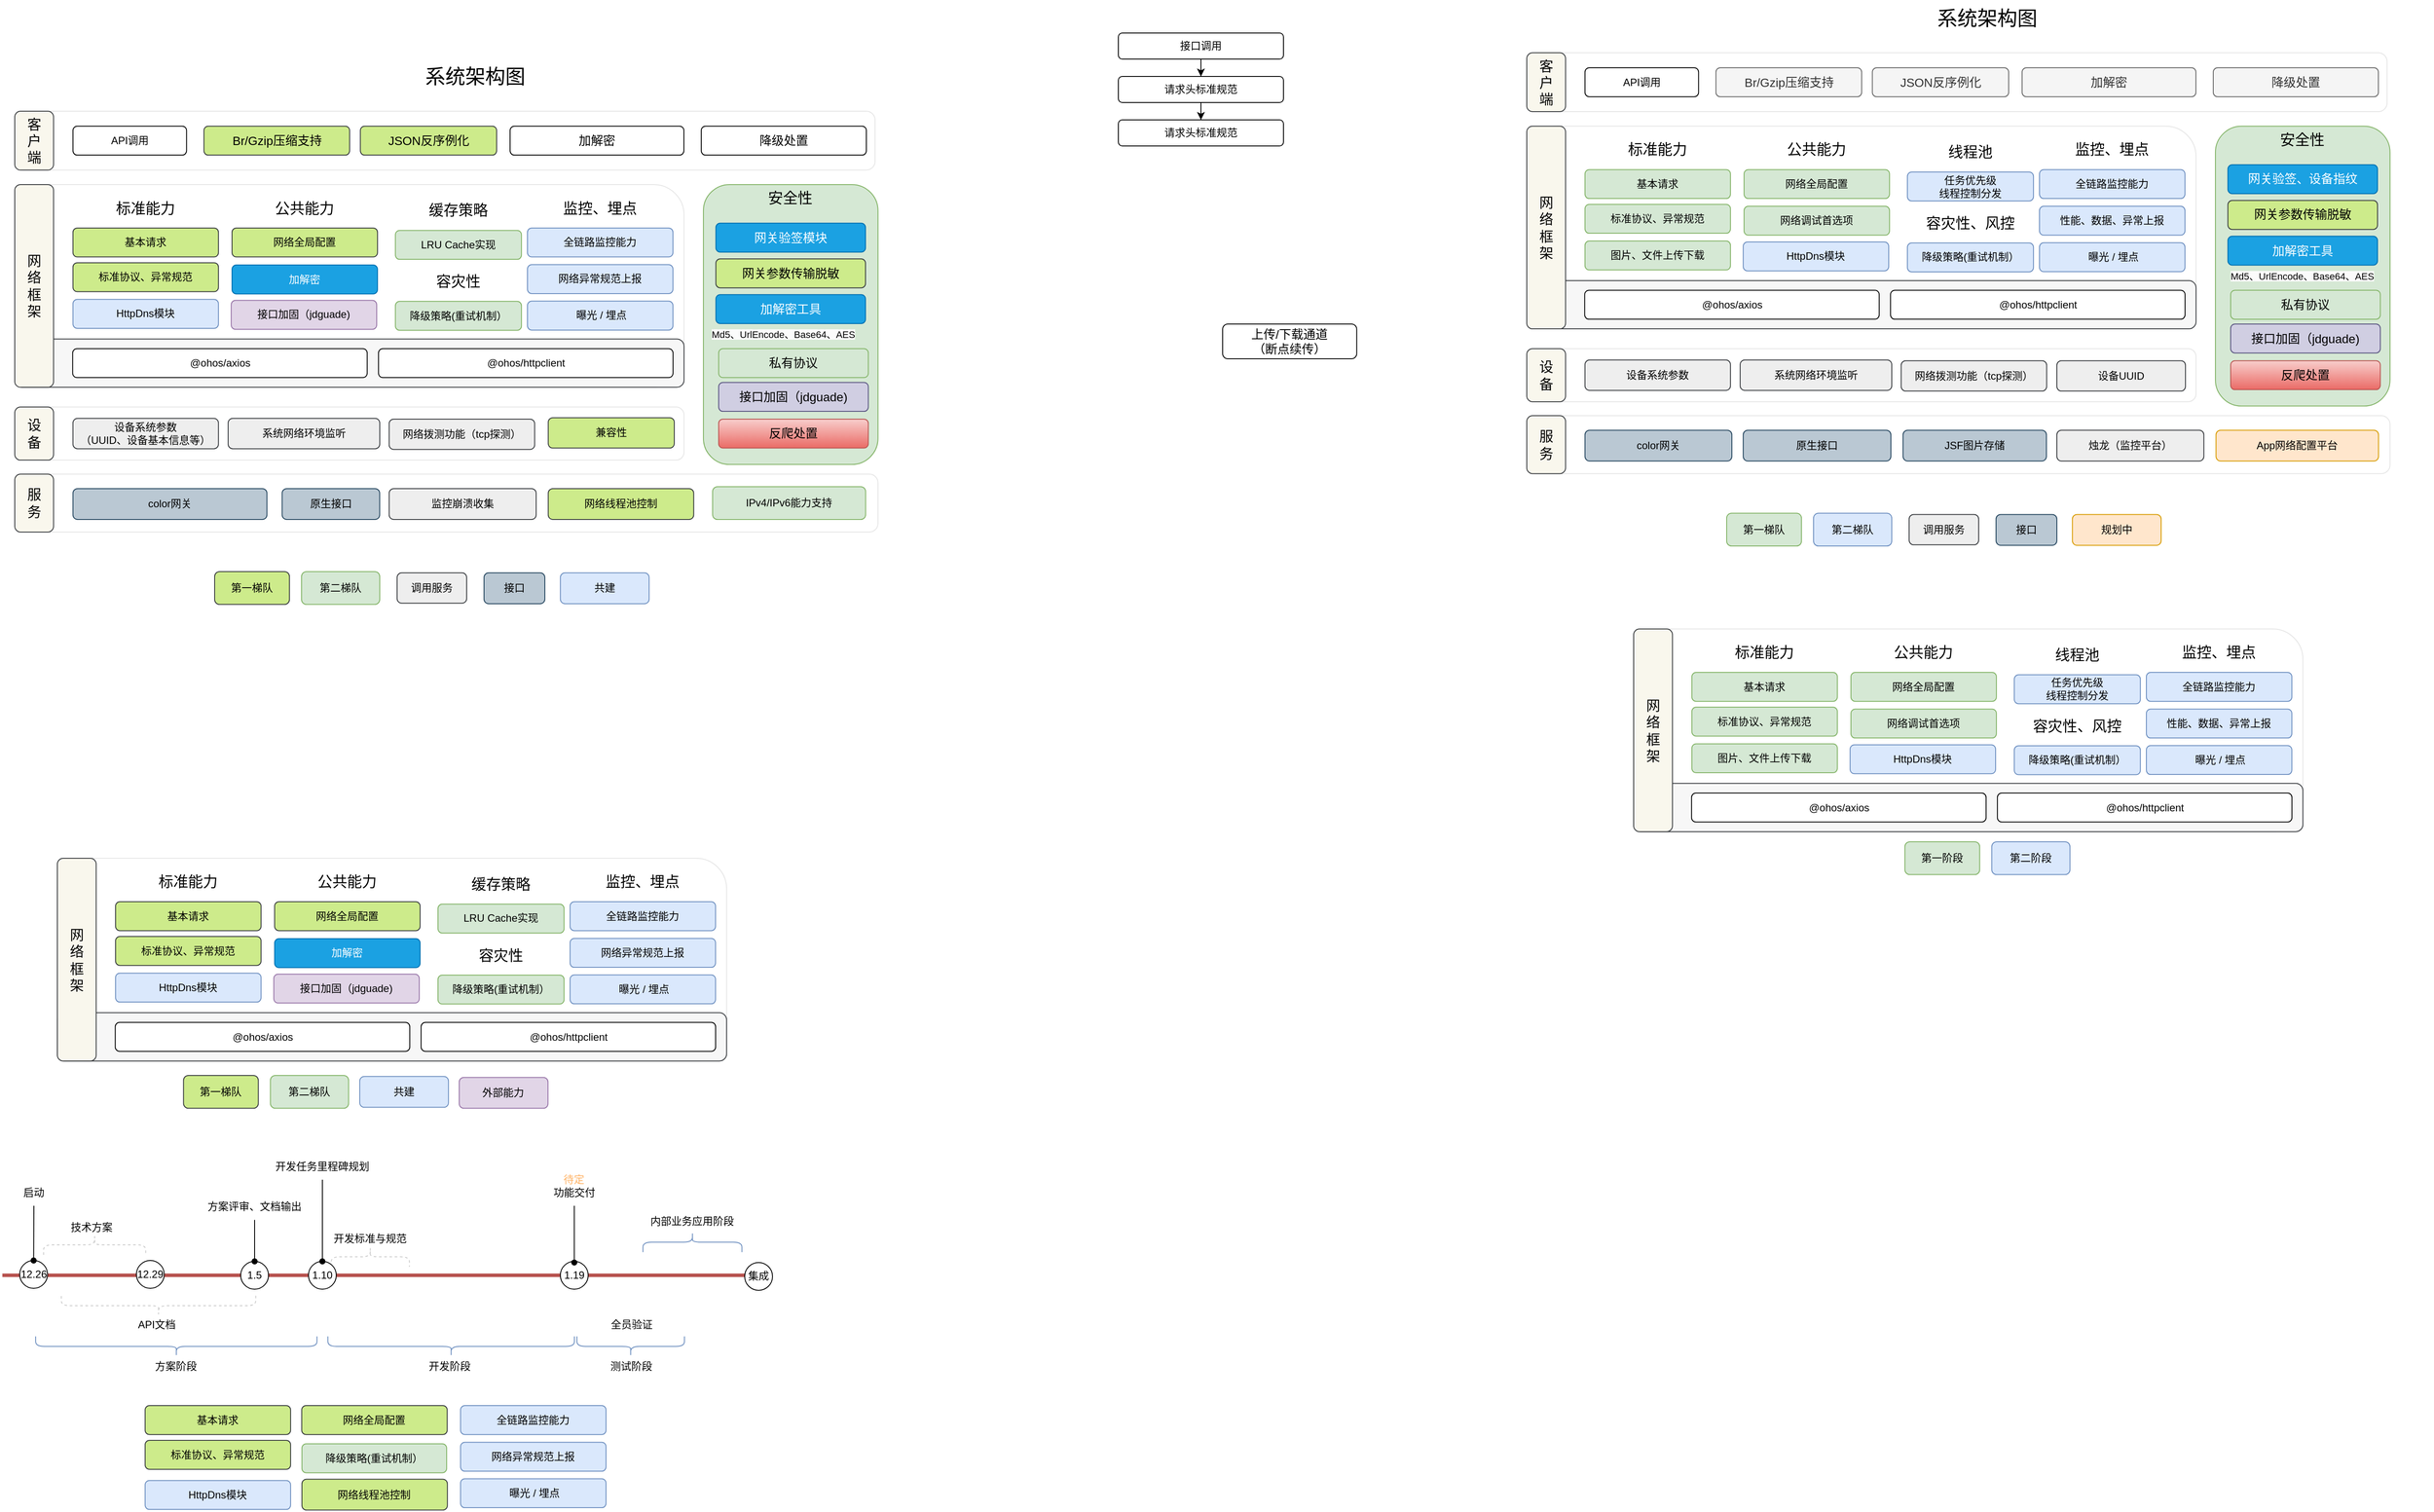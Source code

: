 <mxfile version="22.1.17" type="github">
  <diagram name="第 1 页" id="Gjq8ToB4pKgkKWKwZSHa">
    <mxGraphModel dx="2062" dy="724" grid="0" gridSize="10" guides="1" tooltips="1" connect="1" arrows="1" fold="1" page="1" pageScale="1" pageWidth="827" pageHeight="1169" background="none" math="0" shadow="0">
      <root>
        <mxCell id="0" />
        <mxCell id="1" parent="0" />
        <mxCell id="Xx7bTSWL394uWPmBl_L8-23" value="" style="edgeStyle=orthogonalEdgeStyle;rounded=0;orthogonalLoop=1;jettySize=auto;html=1;" parent="1" source="Xx7bTSWL394uWPmBl_L8-21" target="Xx7bTSWL394uWPmBl_L8-22" edge="1">
          <mxGeometry relative="1" as="geometry" />
        </mxCell>
        <mxCell id="Xx7bTSWL394uWPmBl_L8-21" value="接口调用" style="rounded=1;whiteSpace=wrap;html=1;" parent="1" vertex="1">
          <mxGeometry x="1080" y="160" width="190" height="30" as="geometry" />
        </mxCell>
        <mxCell id="Xx7bTSWL394uWPmBl_L8-25" value="" style="edgeStyle=orthogonalEdgeStyle;rounded=0;orthogonalLoop=1;jettySize=auto;html=1;" parent="1" source="Xx7bTSWL394uWPmBl_L8-22" target="Xx7bTSWL394uWPmBl_L8-24" edge="1">
          <mxGeometry relative="1" as="geometry" />
        </mxCell>
        <mxCell id="Xx7bTSWL394uWPmBl_L8-22" value="请求头标准规范" style="rounded=1;whiteSpace=wrap;html=1;" parent="1" vertex="1">
          <mxGeometry x="1080" y="210" width="190" height="30" as="geometry" />
        </mxCell>
        <mxCell id="Xx7bTSWL394uWPmBl_L8-24" value="请求头标准规范" style="rounded=1;whiteSpace=wrap;html=1;" parent="1" vertex="1">
          <mxGeometry x="1080" y="260" width="190" height="30" as="geometry" />
        </mxCell>
        <mxCell id="Xx7bTSWL394uWPmBl_L8-34" value="上传/下载通道 &lt;br&gt;（断点续传）" style="rounded=1;whiteSpace=wrap;html=1;fontSize=14;" parent="1" vertex="1">
          <mxGeometry x="1199.997" y="495" width="154.286" height="40" as="geometry" />
        </mxCell>
        <mxCell id="Xx7bTSWL394uWPmBl_L8-61" value="" style="rounded=1;whiteSpace=wrap;html=1;strokeColor=#E6E6E6;" parent="1" vertex="1">
          <mxGeometry x="-190" y="250" width="990" height="67.78" as="geometry" />
        </mxCell>
        <mxCell id="Xx7bTSWL394uWPmBl_L8-60" value="" style="rounded=1;whiteSpace=wrap;html=1;strokeColor=#E6E6E6;" parent="1" vertex="1">
          <mxGeometry x="-189.997" y="667.778" width="993.379" height="66.667" as="geometry" />
        </mxCell>
        <mxCell id="B4-yQ_Ca6P6K2vOYtcmQ-2" value="" style="rounded=1;whiteSpace=wrap;html=1;strokeColor=#E6E6E6;" parent="1" vertex="1">
          <mxGeometry x="-189.997" y="334.444" width="770.148" height="233.333" as="geometry" />
        </mxCell>
        <mxCell id="Xx7bTSWL394uWPmBl_L8-44" value="" style="rounded=1;whiteSpace=wrap;html=1;strokeColor=#36393d;fillColor=#F7F7F7;" parent="1" vertex="1">
          <mxGeometry x="-189.997" y="512.222" width="770.148" height="55.556" as="geometry" />
        </mxCell>
        <mxCell id="Xx7bTSWL394uWPmBl_L8-42" value="" style="group;verticalAlign=middle;" parent="1" vertex="1" connectable="0">
          <mxGeometry x="-123.37" y="523.33" width="739.37" height="36.11" as="geometry" />
        </mxCell>
        <mxCell id="B4-yQ_Ca6P6K2vOYtcmQ-10" value="&lt;p&gt;@ohos/axios&lt;/p&gt;&lt;p&gt;&lt;/p&gt;" style="rounded=1;whiteSpace=wrap;html=1;" parent="Xx7bTSWL394uWPmBl_L8-42" vertex="1">
          <mxGeometry width="338.926" height="33.332" as="geometry" />
        </mxCell>
        <mxCell id="B4-yQ_Ca6P6K2vOYtcmQ-9" value="&lt;p&gt;@ohos/httpclient&lt;br&gt;&lt;/p&gt;" style="rounded=1;whiteSpace=wrap;html=1;" parent="Xx7bTSWL394uWPmBl_L8-42" vertex="1">
          <mxGeometry x="351.961" width="338.926" height="33.332" as="geometry" />
        </mxCell>
        <mxCell id="Xx7bTSWL394uWPmBl_L8-49" value="公共能力" style="rounded=1;whiteSpace=wrap;html=1;horizontal=1;verticalAlign=top;fontSize=17;strokeColor=none;" parent="1" vertex="1">
          <mxGeometry x="60.022" y="345.556" width="167.423" height="155.556" as="geometry" />
        </mxCell>
        <mxCell id="Xx7bTSWL394uWPmBl_L8-48" value="标准能力" style="rounded=1;whiteSpace=wrap;html=1;horizontal=1;verticalAlign=top;fontSize=17;strokeColor=none;" parent="1" vertex="1">
          <mxGeometry x="-123.027" y="345.556" width="167.423" height="155.556" as="geometry" />
        </mxCell>
        <mxCell id="B4-yQ_Ca6P6K2vOYtcmQ-5" value="color网关" style="rounded=1;whiteSpace=wrap;html=1;fillColor=#bac8d3;strokeColor=#23445d;" parent="1" vertex="1">
          <mxGeometry x="-123.03" y="684.44" width="223.23" height="35.56" as="geometry" />
        </mxCell>
        <mxCell id="Xx7bTSWL394uWPmBl_L8-12" value="网络框架" style="rounded=1;whiteSpace=wrap;html=1;horizontal=1;verticalAlign=middle;fontSize=16;fillColor=#f9f7ed;strokeColor=#36393d;spacingLeft=6;spacingRight=6;" parent="1" vertex="1">
          <mxGeometry x="-189.997" y="334.444" width="44.646" height="233.333" as="geometry" />
        </mxCell>
        <mxCell id="Xx7bTSWL394uWPmBl_L8-15" value="服务" style="rounded=1;whiteSpace=wrap;html=1;horizontal=1;verticalAlign=middle;fontSize=16;fillColor=#f9f7ed;strokeColor=#36393d;spacingLeft=6;spacingRight=6;" parent="1" vertex="1">
          <mxGeometry x="-189.997" y="667.778" width="44.646" height="66.667" as="geometry" />
        </mxCell>
        <mxCell id="Xx7bTSWL394uWPmBl_L8-17" value="原生接口" style="rounded=1;whiteSpace=wrap;html=1;fillColor=#bac8d3;strokeColor=#23445d;" parent="1" vertex="1">
          <mxGeometry x="117.68" y="684.44" width="112.25" height="35.56" as="geometry" />
        </mxCell>
        <mxCell id="Xx7bTSWL394uWPmBl_L8-18" value="客户端" style="rounded=1;whiteSpace=wrap;html=1;horizontal=1;verticalAlign=middle;fontSize=16;fillColor=#f9f7ed;strokeColor=#36393d;spacingLeft=6;spacingRight=6;" parent="1" vertex="1">
          <mxGeometry x="-190" y="250" width="44.65" height="67.77" as="geometry" />
        </mxCell>
        <mxCell id="Xx7bTSWL394uWPmBl_L8-20" value="API调用" style="rounded=1;whiteSpace=wrap;html=1;" parent="1" vertex="1">
          <mxGeometry x="-123.03" y="267.22" width="130.71" height="33.33" as="geometry" />
        </mxCell>
        <mxCell id="Xx7bTSWL394uWPmBl_L8-31" value="Br/Gzip压缩支持" style="rounded=1;whiteSpace=wrap;html=1;fontSize=14;fillColor=#cdeb8b;strokeColor=#36393d;" parent="1" vertex="1">
          <mxGeometry x="27.68" y="267.22" width="167.66" height="33.33" as="geometry" />
        </mxCell>
        <mxCell id="Xx7bTSWL394uWPmBl_L8-32" value="JSON反序例化" style="rounded=1;whiteSpace=wrap;html=1;fontSize=14;fillColor=#cdeb8b;strokeColor=#36393d;" parent="1" vertex="1">
          <mxGeometry x="207.68" y="267.23" width="156.84" height="33.33" as="geometry" />
        </mxCell>
        <mxCell id="Xx7bTSWL394uWPmBl_L8-28" value="安全性" style="rounded=1;whiteSpace=wrap;html=1;horizontal=1;verticalAlign=top;fontSize=17;spacingLeft=6;spacingRight=6;strokeColor=#82b366;fillColor=#d5e8d4;" parent="1" vertex="1">
          <mxGeometry x="602.474" y="334.444" width="200.908" height="322.222" as="geometry" />
        </mxCell>
        <mxCell id="Xx7bTSWL394uWPmBl_L8-26" value="网关验签模块" style="rounded=1;whiteSpace=wrap;html=1;fontSize=14;fillColor=#1ba1e2;strokeColor=#006EAF;fontColor=#ffffff;" parent="1" vertex="1">
          <mxGeometry x="616.825" y="378.889" width="172.207" height="33.333" as="geometry" />
        </mxCell>
        <mxCell id="Xx7bTSWL394uWPmBl_L8-30" value="网关参数传输脱敏" style="rounded=1;whiteSpace=wrap;html=1;fontSize=14;fillColor=#cdeb8b;strokeColor=#36393d;" parent="1" vertex="1">
          <mxGeometry x="616.825" y="420" width="172.207" height="33.333" as="geometry" />
        </mxCell>
        <mxCell id="Xx7bTSWL394uWPmBl_L8-35" value="加解密工具" style="rounded=1;whiteSpace=wrap;html=1;fontSize=14;fillColor=#1ba1e2;strokeColor=#006EAF;fontColor=#ffffff;" parent="1" vertex="1">
          <mxGeometry x="616.825" y="461.111" width="172.207" height="33.333" as="geometry" />
        </mxCell>
        <mxCell id="Xx7bTSWL394uWPmBl_L8-37" value="&lt;span style=&quot;color: rgb(0, 0, 0); font-family: Helvetica; font-size: 11px; font-style: normal; font-variant-ligatures: normal; font-variant-caps: normal; font-weight: 400; letter-spacing: normal; orphans: 2; text-align: center; text-indent: 0px; text-transform: none; widows: 2; word-spacing: 0px; -webkit-text-stroke-width: 0px; background-color: rgb(251, 251, 251); text-decoration-thickness: initial; text-decoration-style: initial; text-decoration-color: initial; float: none; display: inline !important;&quot;&gt;Md5、UrlEncode、Base64、AES&lt;/span&gt;" style="text;whiteSpace=wrap;html=1;fontSize=11;" parent="1" vertex="1">
          <mxGeometry x="610.287" y="494.444" width="234.393" height="44.444" as="geometry" />
        </mxCell>
        <mxCell id="Xx7bTSWL394uWPmBl_L8-39" value="网络线程池控制" style="rounded=1;whiteSpace=wrap;html=1;fillColor=#cdeb8b;strokeColor=#36393d;" parent="1" vertex="1">
          <mxGeometry x="423.89" y="684.44" width="167.42" height="35.56" as="geometry" />
        </mxCell>
        <mxCell id="Xx7bTSWL394uWPmBl_L8-45" value="私有协议" style="rounded=1;whiteSpace=wrap;html=1;fontSize=14;fillColor=#d5e8d4;strokeColor=#82b366;" parent="1" vertex="1">
          <mxGeometry x="620.02" y="523.333" width="172.212" height="33.333" as="geometry" />
        </mxCell>
        <mxCell id="Xx7bTSWL394uWPmBl_L8-53" value="加解密" style="rounded=1;whiteSpace=wrap;html=1;fontSize=14;" parent="1" vertex="1">
          <mxGeometry x="380" y="267.23" width="200" height="33.33" as="geometry" />
        </mxCell>
        <mxCell id="Xx7bTSWL394uWPmBl_L8-54" value="接口加固（jdguade)" style="rounded=1;whiteSpace=wrap;html=1;fontSize=14;fillColor=#d0cee2;strokeColor=#56517e;" parent="1" vertex="1">
          <mxGeometry x="620.02" y="562.222" width="172.212" height="33.333" as="geometry" />
        </mxCell>
        <mxCell id="Xx7bTSWL394uWPmBl_L8-63" value="容灾性" style="rounded=1;whiteSpace=wrap;html=1;horizontal=1;verticalAlign=top;fontSize=17;strokeColor=none;" parent="1" vertex="1">
          <mxGeometry x="248" y="430" width="145.1" height="80" as="geometry" />
        </mxCell>
        <mxCell id="Xx7bTSWL394uWPmBl_L8-64" value="降级策略(重试机制）" style="rounded=1;whiteSpace=wrap;html=1;fillColor=#d5e8d4;strokeColor=#82b366;" parent="1" vertex="1">
          <mxGeometry x="247.999" y="468.88" width="145.1" height="33.333" as="geometry" />
        </mxCell>
        <mxCell id="Xx7bTSWL394uWPmBl_L8-66" value="反爬处置" style="rounded=1;whiteSpace=wrap;html=1;fontSize=14;fillColor=#f8cecc;strokeColor=#b85450;gradientColor=#ea6b66;" parent="1" vertex="1">
          <mxGeometry x="620.02" y="604.444" width="172.212" height="33.333" as="geometry" />
        </mxCell>
        <mxCell id="Xx7bTSWL394uWPmBl_L8-67" value="" style="group" parent="1" vertex="1" connectable="0">
          <mxGeometry x="60.022" y="387.778" width="167.423" height="107.778" as="geometry" />
        </mxCell>
        <mxCell id="B4-yQ_Ca6P6K2vOYtcmQ-6" value="网络全局配置" style="rounded=1;whiteSpace=wrap;html=1;fillColor=#cdeb8b;strokeColor=#36393d;" parent="Xx7bTSWL394uWPmBl_L8-67" vertex="1">
          <mxGeometry y="-3.333" width="167.423" height="33.333" as="geometry" />
        </mxCell>
        <mxCell id="Xx7bTSWL394uWPmBl_L8-62" value="加解密" style="rounded=1;whiteSpace=wrap;html=1;fontSize=12;fillColor=#1ba1e2;strokeColor=#006EAF;fontColor=#ffffff;" parent="Xx7bTSWL394uWPmBl_L8-67" vertex="1">
          <mxGeometry y="39.219" width="167.423" height="33.333" as="geometry" />
        </mxCell>
        <mxCell id="Xx7bTSWL394uWPmBl_L8-68" value="" style="group" parent="1" vertex="1" connectable="0">
          <mxGeometry x="-123.027" y="384.444" width="167.423" height="108.889" as="geometry" />
        </mxCell>
        <mxCell id="B4-yQ_Ca6P6K2vOYtcmQ-8" value="基本请求" style="rounded=1;whiteSpace=wrap;html=1;fillColor=#cdeb8b;strokeColor=#36393d;" parent="Xx7bTSWL394uWPmBl_L8-68" vertex="1">
          <mxGeometry width="167.423" height="33.333" as="geometry" />
        </mxCell>
        <mxCell id="Xx7bTSWL394uWPmBl_L8-3" value="标准协议、异常规范" style="rounded=1;whiteSpace=wrap;html=1;fillColor=#cdeb8b;strokeColor=#36393d;" parent="Xx7bTSWL394uWPmBl_L8-68" vertex="1">
          <mxGeometry y="40.0" width="167.423" height="33.333" as="geometry" />
        </mxCell>
        <mxCell id="Xx7bTSWL394uWPmBl_L8-40" value="HttpDns模块" style="rounded=1;whiteSpace=wrap;html=1;fillColor=#dae8fc;strokeColor=#6c8ebf;" parent="Xx7bTSWL394uWPmBl_L8-68" vertex="1">
          <mxGeometry y="82.222" width="167.423" height="33.333" as="geometry" />
        </mxCell>
        <mxCell id="Xx7bTSWL394uWPmBl_L8-14" value="" style="rounded=1;whiteSpace=wrap;html=1;strokeColor=#E6E6E6;" parent="1" vertex="1">
          <mxGeometry x="-167.677" y="590.56" width="747.827" height="61.11" as="geometry" />
        </mxCell>
        <mxCell id="B4-yQ_Ca6P6K2vOYtcmQ-4" value="系统网络环境监听" style="rounded=1;whiteSpace=wrap;html=1;fillColor=#eeeeee;strokeColor=#36393d;" parent="1" vertex="1">
          <mxGeometry x="55.56" y="603.65" width="174.44" height="34.92" as="geometry" />
        </mxCell>
        <mxCell id="Xx7bTSWL394uWPmBl_L8-10" value="设备系统参数&lt;br&gt;（UUID、设备基本信息等）" style="rounded=1;whiteSpace=wrap;html=1;fillColor=#eeeeee;strokeColor=#36393d;" parent="1" vertex="1">
          <mxGeometry x="-123.03" y="603.655" width="167.424" height="34.92" as="geometry" />
        </mxCell>
        <mxCell id="Xx7bTSWL394uWPmBl_L8-13" value="设备&lt;br&gt;" style="rounded=1;whiteSpace=wrap;html=1;horizontal=1;verticalAlign=middle;fontSize=16;fillColor=#f9f7ed;strokeColor=#36393d;spacingLeft=6;spacingRight=6;" parent="1" vertex="1">
          <mxGeometry x="-190" y="590.56" width="44.646" height="61.11" as="geometry" />
        </mxCell>
        <mxCell id="Xx7bTSWL394uWPmBl_L8-65" value="兼容性" style="rounded=1;whiteSpace=wrap;html=1;fillColor=#cdeb8b;strokeColor=#36393d;" parent="1" vertex="1">
          <mxGeometry x="423.888" y="602.855" width="145.101" height="34.92" as="geometry" />
        </mxCell>
        <mxCell id="Xx7bTSWL394uWPmBl_L8-72" value="降级处置" style="rounded=1;whiteSpace=wrap;html=1;fontSize=14;" parent="1" vertex="1">
          <mxGeometry x="600" y="267.23" width="190" height="33.33" as="geometry" />
        </mxCell>
        <mxCell id="Xx7bTSWL394uWPmBl_L8-74" value="缓存策略" style="rounded=1;whiteSpace=wrap;html=1;horizontal=1;verticalAlign=top;fontSize=17;strokeColor=none;" parent="1" vertex="1">
          <mxGeometry x="248" y="348.34" width="145.1" height="81.66" as="geometry" />
        </mxCell>
        <mxCell id="Xx7bTSWL394uWPmBl_L8-75" value="LRU Cache实现" style="rounded=1;whiteSpace=wrap;html=1;fillColor=#d5e8d4;strokeColor=#82b366;" parent="1" vertex="1">
          <mxGeometry x="247.999" y="387.22" width="145.1" height="33.333" as="geometry" />
        </mxCell>
        <mxCell id="Xx7bTSWL394uWPmBl_L8-76" value="IPv4/IPv6能力支持" style="rounded=1;whiteSpace=wrap;html=1;fillColor=#d5e8d4;strokeColor=#82b366;" parent="1" vertex="1">
          <mxGeometry x="613.05" y="682.21" width="176.11" height="37.79" as="geometry" />
        </mxCell>
        <mxCell id="Xx7bTSWL394uWPmBl_L8-77" value="网络拨测功能（tcp探测）" style="rounded=1;whiteSpace=wrap;html=1;fillColor=#eeeeee;strokeColor=#36393d;" parent="1" vertex="1">
          <mxGeometry x="240.835" y="604.445" width="167.424" height="34.92" as="geometry" />
        </mxCell>
        <mxCell id="Xx7bTSWL394uWPmBl_L8-78" value="监控崩溃收集" style="rounded=1;whiteSpace=wrap;html=1;fillColor=#eeeeee;strokeColor=#36393d;" parent="1" vertex="1">
          <mxGeometry x="240.84" y="684.44" width="169.16" height="35.56" as="geometry" />
        </mxCell>
        <mxCell id="Xx7bTSWL394uWPmBl_L8-79" value="第一梯队" style="rounded=1;whiteSpace=wrap;html=1;fillColor=#cdeb8b;strokeColor=#36393d;" parent="1" vertex="1">
          <mxGeometry x="40" y="780" width="86.11" height="37.79" as="geometry" />
        </mxCell>
        <mxCell id="Xx7bTSWL394uWPmBl_L8-80" value="第二梯队" style="rounded=1;whiteSpace=wrap;html=1;fillColor=#d5e8d4;strokeColor=#82b366;" parent="1" vertex="1">
          <mxGeometry x="140" y="780" width="90" height="37.79" as="geometry" />
        </mxCell>
        <mxCell id="Xx7bTSWL394uWPmBl_L8-81" value="调用服务" style="rounded=1;whiteSpace=wrap;html=1;fillColor=#eeeeee;strokeColor=#36393d;" parent="1" vertex="1">
          <mxGeometry x="250" y="781.43" width="80" height="34.92" as="geometry" />
        </mxCell>
        <mxCell id="Xx7bTSWL394uWPmBl_L8-82" value="接口" style="rounded=1;whiteSpace=wrap;html=1;fillColor=#bac8d3;strokeColor=#23445d;" parent="1" vertex="1">
          <mxGeometry x="350" y="781.43" width="70" height="35.56" as="geometry" />
        </mxCell>
        <mxCell id="Xx7bTSWL394uWPmBl_L8-83" value="接口加固（jdguade)" style="rounded=1;whiteSpace=wrap;html=1;fontSize=12;fillColor=#e1d5e7;strokeColor=#9673a6;" parent="1" vertex="1">
          <mxGeometry x="59.072" y="467.777" width="167.423" height="33.333" as="geometry" />
        </mxCell>
        <mxCell id="qaZd-rDAwsvRVKcqdw6P-1" value="监控、埋点" style="rounded=1;whiteSpace=wrap;html=1;horizontal=1;verticalAlign=top;fontSize=17;strokeColor=none;" parent="1" vertex="1">
          <mxGeometry x="399.999" y="345.556" width="167.423" height="155.556" as="geometry" />
        </mxCell>
        <mxCell id="qaZd-rDAwsvRVKcqdw6P-2" value="" style="group" parent="1" vertex="1" connectable="0">
          <mxGeometry x="399.999" y="384.444" width="167.423" height="107.778" as="geometry" />
        </mxCell>
        <mxCell id="qaZd-rDAwsvRVKcqdw6P-3" value="&amp;nbsp;曝光 / 埋点" style="rounded=1;whiteSpace=wrap;html=1;fillColor=#dae8fc;strokeColor=#6c8ebf;" parent="qaZd-rDAwsvRVKcqdw6P-2" vertex="1">
          <mxGeometry y="84.222" width="167.423" height="33.333" as="geometry" />
        </mxCell>
        <mxCell id="qaZd-rDAwsvRVKcqdw6P-4" value="全链路监控能力" style="rounded=1;whiteSpace=wrap;html=1;fillColor=#dae8fc;strokeColor=#6c8ebf;" parent="qaZd-rDAwsvRVKcqdw6P-2" vertex="1">
          <mxGeometry width="167.423" height="33.333" as="geometry" />
        </mxCell>
        <mxCell id="qaZd-rDAwsvRVKcqdw6P-5" value="网络异常规范上报" style="rounded=1;whiteSpace=wrap;html=1;fillColor=#dae8fc;strokeColor=#6c8ebf;" parent="qaZd-rDAwsvRVKcqdw6P-2" vertex="1">
          <mxGeometry y="42.222" width="167.423" height="33.333" as="geometry" />
        </mxCell>
        <mxCell id="qaZd-rDAwsvRVKcqdw6P-6" value="系统架构图" style="text;whiteSpace=wrap;html=1;align=center;fontSize=23;" parent="1" vertex="1">
          <mxGeometry x="240.2" y="190" width="199.8" height="40" as="geometry" />
        </mxCell>
        <mxCell id="qaZd-rDAwsvRVKcqdw6P-7" value="共建" style="rounded=1;whiteSpace=wrap;html=1;fillColor=#dae8fc;strokeColor=#6c8ebf;" parent="1" vertex="1">
          <mxGeometry x="437.87" y="781.43" width="102.13" height="35.57" as="geometry" />
        </mxCell>
        <mxCell id="qaZd-rDAwsvRVKcqdw6P-8" value="" style="rounded=1;whiteSpace=wrap;html=1;strokeColor=#E6E6E6;" parent="1" vertex="1">
          <mxGeometry x="-140.977" y="1110.004" width="770.148" height="233.333" as="geometry" />
        </mxCell>
        <mxCell id="qaZd-rDAwsvRVKcqdw6P-9" value="" style="rounded=1;whiteSpace=wrap;html=1;strokeColor=#36393d;fillColor=#F7F7F7;" parent="1" vertex="1">
          <mxGeometry x="-140.977" y="1287.782" width="770.148" height="55.556" as="geometry" />
        </mxCell>
        <mxCell id="qaZd-rDAwsvRVKcqdw6P-10" value="&lt;p&gt;@ohos/axios&lt;/p&gt;&lt;p&gt;&lt;/p&gt;" style="rounded=1;whiteSpace=wrap;html=1;" parent="1" vertex="1">
          <mxGeometry x="-74.35" y="1298.89" width="338.926" height="33.332" as="geometry" />
        </mxCell>
        <mxCell id="qaZd-rDAwsvRVKcqdw6P-11" value="&lt;p&gt;@ohos/httpclient&lt;br&gt;&lt;/p&gt;" style="rounded=1;whiteSpace=wrap;html=1;" parent="1" vertex="1">
          <mxGeometry x="277.611" y="1298.89" width="338.926" height="33.332" as="geometry" />
        </mxCell>
        <mxCell id="qaZd-rDAwsvRVKcqdw6P-12" value="公共能力" style="rounded=1;whiteSpace=wrap;html=1;horizontal=1;verticalAlign=top;fontSize=17;strokeColor=none;" parent="1" vertex="1">
          <mxGeometry x="109.042" y="1121.116" width="167.423" height="155.556" as="geometry" />
        </mxCell>
        <mxCell id="qaZd-rDAwsvRVKcqdw6P-13" value="标准能力" style="rounded=1;whiteSpace=wrap;html=1;horizontal=1;verticalAlign=top;fontSize=17;strokeColor=none;" parent="1" vertex="1">
          <mxGeometry x="-74.007" y="1121.116" width="167.423" height="155.556" as="geometry" />
        </mxCell>
        <mxCell id="qaZd-rDAwsvRVKcqdw6P-14" value="网络框架" style="rounded=1;whiteSpace=wrap;html=1;horizontal=1;verticalAlign=middle;fontSize=16;fillColor=#f9f7ed;strokeColor=#36393d;spacingLeft=6;spacingRight=6;" parent="1" vertex="1">
          <mxGeometry x="-140.977" y="1110.004" width="44.646" height="233.333" as="geometry" />
        </mxCell>
        <mxCell id="qaZd-rDAwsvRVKcqdw6P-15" value="容灾性" style="rounded=1;whiteSpace=wrap;html=1;horizontal=1;verticalAlign=top;fontSize=17;strokeColor=none;" parent="1" vertex="1">
          <mxGeometry x="297.02" y="1205.56" width="145.1" height="80" as="geometry" />
        </mxCell>
        <mxCell id="qaZd-rDAwsvRVKcqdw6P-16" value="降级策略(重试机制）" style="rounded=1;whiteSpace=wrap;html=1;fillColor=#d5e8d4;strokeColor=#82b366;" parent="1" vertex="1">
          <mxGeometry x="297.019" y="1244.44" width="145.1" height="33.333" as="geometry" />
        </mxCell>
        <mxCell id="qaZd-rDAwsvRVKcqdw6P-17" value="" style="group" parent="1" vertex="1" connectable="0">
          <mxGeometry x="109.042" y="1163.338" width="167.423" height="107.778" as="geometry" />
        </mxCell>
        <mxCell id="qaZd-rDAwsvRVKcqdw6P-18" value="网络全局配置" style="rounded=1;whiteSpace=wrap;html=1;fillColor=#cdeb8b;strokeColor=#36393d;" parent="qaZd-rDAwsvRVKcqdw6P-17" vertex="1">
          <mxGeometry y="-3.333" width="167.423" height="33.333" as="geometry" />
        </mxCell>
        <mxCell id="qaZd-rDAwsvRVKcqdw6P-19" value="加解密" style="rounded=1;whiteSpace=wrap;html=1;fontSize=12;fillColor=#1ba1e2;strokeColor=#006EAF;fontColor=#ffffff;" parent="qaZd-rDAwsvRVKcqdw6P-17" vertex="1">
          <mxGeometry y="39.219" width="167.423" height="33.333" as="geometry" />
        </mxCell>
        <mxCell id="qaZd-rDAwsvRVKcqdw6P-20" value="" style="group" parent="1" vertex="1" connectable="0">
          <mxGeometry x="-74.007" y="1160.004" width="167.423" height="108.889" as="geometry" />
        </mxCell>
        <mxCell id="qaZd-rDAwsvRVKcqdw6P-21" value="基本请求" style="rounded=1;whiteSpace=wrap;html=1;fillColor=#cdeb8b;strokeColor=#36393d;" parent="qaZd-rDAwsvRVKcqdw6P-20" vertex="1">
          <mxGeometry width="167.423" height="33.333" as="geometry" />
        </mxCell>
        <mxCell id="qaZd-rDAwsvRVKcqdw6P-22" value="标准协议、异常规范" style="rounded=1;whiteSpace=wrap;html=1;fillColor=#cdeb8b;strokeColor=#36393d;" parent="qaZd-rDAwsvRVKcqdw6P-20" vertex="1">
          <mxGeometry y="40.0" width="167.423" height="33.333" as="geometry" />
        </mxCell>
        <mxCell id="qaZd-rDAwsvRVKcqdw6P-23" value="HttpDns模块" style="rounded=1;whiteSpace=wrap;html=1;fillColor=#dae8fc;strokeColor=#6c8ebf;" parent="qaZd-rDAwsvRVKcqdw6P-20" vertex="1">
          <mxGeometry y="82.222" width="167.423" height="33.333" as="geometry" />
        </mxCell>
        <mxCell id="qaZd-rDAwsvRVKcqdw6P-24" value="缓存策略" style="rounded=1;whiteSpace=wrap;html=1;horizontal=1;verticalAlign=top;fontSize=17;strokeColor=none;" parent="1" vertex="1">
          <mxGeometry x="297.02" y="1123.9" width="145.1" height="81.66" as="geometry" />
        </mxCell>
        <mxCell id="qaZd-rDAwsvRVKcqdw6P-25" value="LRU Cache实现" style="rounded=1;whiteSpace=wrap;html=1;fillColor=#d5e8d4;strokeColor=#82b366;" parent="1" vertex="1">
          <mxGeometry x="297.019" y="1162.78" width="145.1" height="33.333" as="geometry" />
        </mxCell>
        <mxCell id="qaZd-rDAwsvRVKcqdw6P-26" value="接口加固（jdguade)" style="rounded=1;whiteSpace=wrap;html=1;fontSize=12;fillColor=#e1d5e7;strokeColor=#9673a6;" parent="1" vertex="1">
          <mxGeometry x="108.092" y="1243.337" width="167.423" height="33.333" as="geometry" />
        </mxCell>
        <mxCell id="qaZd-rDAwsvRVKcqdw6P-27" value="监控、埋点" style="rounded=1;whiteSpace=wrap;html=1;horizontal=1;verticalAlign=top;fontSize=17;strokeColor=none;" parent="1" vertex="1">
          <mxGeometry x="449.019" y="1121.116" width="167.423" height="155.556" as="geometry" />
        </mxCell>
        <mxCell id="qaZd-rDAwsvRVKcqdw6P-28" value="" style="group" parent="1" vertex="1" connectable="0">
          <mxGeometry x="449.019" y="1160.004" width="167.423" height="107.778" as="geometry" />
        </mxCell>
        <mxCell id="qaZd-rDAwsvRVKcqdw6P-29" value="&amp;nbsp;曝光 / 埋点" style="rounded=1;whiteSpace=wrap;html=1;fillColor=#dae8fc;strokeColor=#6c8ebf;" parent="qaZd-rDAwsvRVKcqdw6P-28" vertex="1">
          <mxGeometry y="84.222" width="167.423" height="33.333" as="geometry" />
        </mxCell>
        <mxCell id="qaZd-rDAwsvRVKcqdw6P-30" value="全链路监控能力" style="rounded=1;whiteSpace=wrap;html=1;fillColor=#dae8fc;strokeColor=#6c8ebf;" parent="qaZd-rDAwsvRVKcqdw6P-28" vertex="1">
          <mxGeometry width="167.423" height="33.333" as="geometry" />
        </mxCell>
        <mxCell id="qaZd-rDAwsvRVKcqdw6P-31" value="网络异常规范上报" style="rounded=1;whiteSpace=wrap;html=1;fillColor=#dae8fc;strokeColor=#6c8ebf;" parent="qaZd-rDAwsvRVKcqdw6P-28" vertex="1">
          <mxGeometry y="42.222" width="167.423" height="33.333" as="geometry" />
        </mxCell>
        <mxCell id="qaZd-rDAwsvRVKcqdw6P-32" value="第一梯队" style="rounded=1;whiteSpace=wrap;html=1;fillColor=#cdeb8b;strokeColor=#36393d;" parent="1" vertex="1">
          <mxGeometry x="4.18" y="1360" width="86.11" height="37.79" as="geometry" />
        </mxCell>
        <mxCell id="qaZd-rDAwsvRVKcqdw6P-33" value="第二梯队" style="rounded=1;whiteSpace=wrap;html=1;fillColor=#d5e8d4;strokeColor=#82b366;" parent="1" vertex="1">
          <mxGeometry x="104.18" y="1360" width="90" height="37.79" as="geometry" />
        </mxCell>
        <mxCell id="qaZd-rDAwsvRVKcqdw6P-34" value="共建" style="rounded=1;whiteSpace=wrap;html=1;fillColor=#dae8fc;strokeColor=#6c8ebf;" parent="1" vertex="1">
          <mxGeometry x="206.97" y="1361.11" width="102.13" height="35.57" as="geometry" />
        </mxCell>
        <mxCell id="qaZd-rDAwsvRVKcqdw6P-35" value="外部能力" style="rounded=1;whiteSpace=wrap;html=1;fillColor=#e1d5e7;strokeColor=#9673a6;" parent="1" vertex="1">
          <mxGeometry x="321.49" y="1362.22" width="102.13" height="35.57" as="geometry" />
        </mxCell>
        <mxCell id="qaZd-rDAwsvRVKcqdw6P-40" value="" style="line;strokeWidth=4;html=1;perimeter=backbonePerimeter;points=[];outlineConnect=0;fillColor=#f8cecc;strokeColor=#b85450;" parent="1" vertex="1">
          <mxGeometry x="-204.27" y="1585" width="874.27" height="10" as="geometry" />
        </mxCell>
        <mxCell id="qaZd-rDAwsvRVKcqdw6P-41" value="12.26" style="ellipse;whiteSpace=wrap;html=1;aspect=fixed;" parent="1" vertex="1">
          <mxGeometry x="-184.3" y="1573" width="32" height="32" as="geometry" />
        </mxCell>
        <mxCell id="qaZd-rDAwsvRVKcqdw6P-42" value="启动" style="text;html=1;strokeColor=none;fillColor=none;align=center;verticalAlign=middle;whiteSpace=wrap;rounded=0;" parent="1" vertex="1">
          <mxGeometry x="-198" y="1480" width="60" height="30" as="geometry" />
        </mxCell>
        <mxCell id="qaZd-rDAwsvRVKcqdw6P-43" value="" style="shape=curlyBracket;whiteSpace=wrap;html=1;rounded=1;flipH=1;labelPosition=right;verticalLabelPosition=middle;align=left;verticalAlign=middle;rotation=-90;dashed=1;fillColor=#f5f5f5;fontColor=#333333;strokeColor=#CCCCCC;" parent="1" vertex="1">
          <mxGeometry x="-109.57" y="1496.25" width="23" height="117.5" as="geometry" />
        </mxCell>
        <mxCell id="qaZd-rDAwsvRVKcqdw6P-44" value="技术方案" style="text;html=1;strokeColor=none;fillColor=none;align=center;verticalAlign=middle;whiteSpace=wrap;rounded=0;" parent="1" vertex="1">
          <mxGeometry x="-140.98" y="1520" width="79.32" height="30" as="geometry" />
        </mxCell>
        <mxCell id="qaZd-rDAwsvRVKcqdw6P-45" value="12.29" style="ellipse;whiteSpace=wrap;html=1;aspect=fixed;" parent="1" vertex="1">
          <mxGeometry x="-50" y="1573" width="32" height="32" as="geometry" />
        </mxCell>
        <mxCell id="qaZd-rDAwsvRVKcqdw6P-46" value="1.5" style="ellipse;whiteSpace=wrap;html=1;aspect=fixed;" parent="1" vertex="1">
          <mxGeometry x="70" y="1574" width="32" height="32" as="geometry" />
        </mxCell>
        <mxCell id="qaZd-rDAwsvRVKcqdw6P-47" value="" style="shape=curlyBracket;whiteSpace=wrap;html=1;rounded=1;flipH=1;labelPosition=right;verticalLabelPosition=middle;align=left;verticalAlign=middle;rotation=90;dashed=1;fillColor=#f5f5f5;fontColor=#333333;strokeColor=#CCCCCC;" parent="1" vertex="1">
          <mxGeometry x="-36.06" y="1513.13" width="23" height="223.75" as="geometry" />
        </mxCell>
        <mxCell id="qaZd-rDAwsvRVKcqdw6P-48" value="API文档" style="text;html=1;strokeColor=none;fillColor=none;align=center;verticalAlign=middle;whiteSpace=wrap;rounded=0;" parent="1" vertex="1">
          <mxGeometry x="-66.11" y="1632" width="79.32" height="30" as="geometry" />
        </mxCell>
        <mxCell id="qaZd-rDAwsvRVKcqdw6P-50" value="" style="endArrow=oval;html=1;rounded=0;entryX=0.5;entryY=0;entryDx=0;entryDy=0;exitX=0.5;exitY=1;exitDx=0;exitDy=0;startArrow=none;startFill=0;endFill=1;" parent="1" source="qaZd-rDAwsvRVKcqdw6P-42" target="qaZd-rDAwsvRVKcqdw6P-41" edge="1">
          <mxGeometry width="50" height="50" relative="1" as="geometry">
            <mxPoint x="160" y="1460" as="sourcePoint" />
            <mxPoint x="210" y="1410" as="targetPoint" />
          </mxGeometry>
        </mxCell>
        <mxCell id="qaZd-rDAwsvRVKcqdw6P-51" value="" style="shape=curlyBracket;whiteSpace=wrap;html=1;rounded=1;flipH=1;labelPosition=right;verticalLabelPosition=middle;align=left;verticalAlign=middle;rotation=90;fillColor=#dae8fc;strokeColor=#6c8ebf;" parent="1" vertex="1">
          <mxGeometry x="-15.61" y="1510" width="23" height="323.75" as="geometry" />
        </mxCell>
        <mxCell id="qaZd-rDAwsvRVKcqdw6P-52" value="方案评审、文档输出" style="text;html=1;strokeColor=none;fillColor=none;align=center;verticalAlign=middle;whiteSpace=wrap;rounded=0;" parent="1" vertex="1">
          <mxGeometry x="29" y="1496.25" width="114" height="30" as="geometry" />
        </mxCell>
        <mxCell id="qaZd-rDAwsvRVKcqdw6P-53" value="" style="endArrow=oval;html=1;rounded=0;entryX=0.5;entryY=0;entryDx=0;entryDy=0;exitX=0.5;exitY=1;exitDx=0;exitDy=0;startArrow=none;startFill=0;endFill=1;" parent="1" source="qaZd-rDAwsvRVKcqdw6P-52" edge="1">
          <mxGeometry width="50" height="50" relative="1" as="geometry">
            <mxPoint x="414" y="1461" as="sourcePoint" />
            <mxPoint x="86" y="1574" as="targetPoint" />
          </mxGeometry>
        </mxCell>
        <mxCell id="qaZd-rDAwsvRVKcqdw6P-57" value="方案阶段" style="text;html=1;strokeColor=none;fillColor=none;align=center;verticalAlign=middle;whiteSpace=wrap;rounded=0;" parent="1" vertex="1">
          <mxGeometry x="-43.77" y="1680" width="79.32" height="30" as="geometry" />
        </mxCell>
        <mxCell id="qaZd-rDAwsvRVKcqdw6P-58" value="" style="group" parent="1" vertex="1" connectable="0">
          <mxGeometry x="-39.997" y="1740.004" width="167.423" height="108.889" as="geometry" />
        </mxCell>
        <mxCell id="qaZd-rDAwsvRVKcqdw6P-59" value="基本请求" style="rounded=1;whiteSpace=wrap;html=1;fillColor=#cdeb8b;strokeColor=#36393d;" parent="qaZd-rDAwsvRVKcqdw6P-58" vertex="1">
          <mxGeometry width="167.423" height="33.333" as="geometry" />
        </mxCell>
        <mxCell id="qaZd-rDAwsvRVKcqdw6P-60" value="标准协议、异常规范" style="rounded=1;whiteSpace=wrap;html=1;fillColor=#cdeb8b;strokeColor=#36393d;" parent="qaZd-rDAwsvRVKcqdw6P-58" vertex="1">
          <mxGeometry y="40.0" width="167.423" height="33.333" as="geometry" />
        </mxCell>
        <mxCell id="qaZd-rDAwsvRVKcqdw6P-61" value="HttpDns模块" style="rounded=1;whiteSpace=wrap;html=1;fillColor=#dae8fc;strokeColor=#6c8ebf;" parent="qaZd-rDAwsvRVKcqdw6P-58" vertex="1">
          <mxGeometry y="86.222" width="167.423" height="33.333" as="geometry" />
        </mxCell>
        <mxCell id="qaZd-rDAwsvRVKcqdw6P-62" value="网络全局配置" style="rounded=1;whiteSpace=wrap;html=1;fillColor=#cdeb8b;strokeColor=#36393d;" parent="1" vertex="1">
          <mxGeometry x="140.212" y="1740.004" width="167.423" height="33.333" as="geometry" />
        </mxCell>
        <mxCell id="qaZd-rDAwsvRVKcqdw6P-63" value="降级策略(重试机制）" style="rounded=1;whiteSpace=wrap;html=1;fillColor=#d5e8d4;strokeColor=#82b366;" parent="1" vertex="1">
          <mxGeometry x="140.45" y="1784" width="166.55" height="33.33" as="geometry" />
        </mxCell>
        <mxCell id="qaZd-rDAwsvRVKcqdw6P-64" value="" style="group" parent="1" vertex="1" connectable="0">
          <mxGeometry x="322.999" y="1740.004" width="167.423" height="107.778" as="geometry" />
        </mxCell>
        <mxCell id="qaZd-rDAwsvRVKcqdw6P-65" value="&amp;nbsp;曝光 / 埋点" style="rounded=1;whiteSpace=wrap;html=1;fillColor=#dae8fc;strokeColor=#6c8ebf;" parent="qaZd-rDAwsvRVKcqdw6P-64" vertex="1">
          <mxGeometry y="84.222" width="167.423" height="33.333" as="geometry" />
        </mxCell>
        <mxCell id="qaZd-rDAwsvRVKcqdw6P-66" value="全链路监控能力" style="rounded=1;whiteSpace=wrap;html=1;fillColor=#dae8fc;strokeColor=#6c8ebf;" parent="qaZd-rDAwsvRVKcqdw6P-64" vertex="1">
          <mxGeometry width="167.423" height="33.333" as="geometry" />
        </mxCell>
        <mxCell id="qaZd-rDAwsvRVKcqdw6P-67" value="网络异常规范上报" style="rounded=1;whiteSpace=wrap;html=1;fillColor=#dae8fc;strokeColor=#6c8ebf;" parent="qaZd-rDAwsvRVKcqdw6P-64" vertex="1">
          <mxGeometry y="42.222" width="167.423" height="33.333" as="geometry" />
        </mxCell>
        <mxCell id="qaZd-rDAwsvRVKcqdw6P-68" value="" style="shape=curlyBracket;whiteSpace=wrap;html=1;rounded=1;flipH=1;labelPosition=right;verticalLabelPosition=middle;align=left;verticalAlign=middle;rotation=90;fillColor=#dae8fc;strokeColor=#6c8ebf;" parent="1" vertex="1">
          <mxGeometry x="300.67" y="1530" width="23" height="283.75" as="geometry" />
        </mxCell>
        <mxCell id="qaZd-rDAwsvRVKcqdw6P-69" value="开发阶段" style="text;html=1;strokeColor=none;fillColor=none;align=center;verticalAlign=middle;whiteSpace=wrap;rounded=0;" parent="1" vertex="1">
          <mxGeometry x="270.68" y="1680" width="79.32" height="30" as="geometry" />
        </mxCell>
        <mxCell id="qaZd-rDAwsvRVKcqdw6P-70" value="1.19" style="ellipse;whiteSpace=wrap;html=1;aspect=fixed;" parent="1" vertex="1">
          <mxGeometry x="437.87" y="1574" width="32" height="32" as="geometry" />
        </mxCell>
        <mxCell id="qaZd-rDAwsvRVKcqdw6P-71" value="" style="shape=curlyBracket;whiteSpace=wrap;html=1;rounded=1;flipH=1;labelPosition=right;verticalLabelPosition=middle;align=left;verticalAlign=middle;rotation=-90;fillColor=#dae8fc;strokeColor=#6c8ebf;" parent="1" vertex="1">
          <mxGeometry x="578.35" y="1494.93" width="23" height="113.9" as="geometry" />
        </mxCell>
        <mxCell id="qaZd-rDAwsvRVKcqdw6P-72" value="测试阶段" style="text;html=1;strokeColor=none;fillColor=none;align=center;verticalAlign=middle;whiteSpace=wrap;rounded=0;" parent="1" vertex="1">
          <mxGeometry x="480" y="1680" width="79.32" height="30" as="geometry" />
        </mxCell>
        <mxCell id="qaZd-rDAwsvRVKcqdw6P-73" value="" style="shape=curlyBracket;whiteSpace=wrap;html=1;rounded=1;flipH=1;labelPosition=right;verticalLabelPosition=middle;align=left;verticalAlign=middle;rotation=90;fillColor=#dae8fc;strokeColor=#6c8ebf;" parent="1" vertex="1">
          <mxGeometry x="507.29" y="1610" width="23" height="123.75" as="geometry" />
        </mxCell>
        <mxCell id="qaZd-rDAwsvRVKcqdw6P-75" value="内部业务应用阶段" style="text;html=1;strokeColor=none;fillColor=none;align=center;verticalAlign=middle;whiteSpace=wrap;rounded=0;" parent="1" vertex="1">
          <mxGeometry x="537.11" y="1513.13" width="105.47" height="30" as="geometry" />
        </mxCell>
        <mxCell id="qaZd-rDAwsvRVKcqdw6P-76" value="集成" style="ellipse;whiteSpace=wrap;html=1;aspect=fixed;" parent="1" vertex="1">
          <mxGeometry x="650" y="1575.32" width="32" height="32" as="geometry" />
        </mxCell>
        <mxCell id="qaZd-rDAwsvRVKcqdw6P-77" value="" style="shape=curlyBracket;whiteSpace=wrap;html=1;rounded=1;flipH=1;labelPosition=right;verticalLabelPosition=middle;align=left;verticalAlign=middle;rotation=-90;dashed=1;fillColor=#f5f5f5;fontColor=#333333;strokeColor=#CCCCCC;" parent="1" vertex="1">
          <mxGeometry x="207.66" y="1523.75" width="23" height="90" as="geometry" />
        </mxCell>
        <mxCell id="qaZd-rDAwsvRVKcqdw6P-78" value="开发标准与规范" style="text;html=1;strokeColor=none;fillColor=none;align=center;verticalAlign=middle;whiteSpace=wrap;rounded=0;" parent="1" vertex="1">
          <mxGeometry x="174.16" y="1533" width="90" height="30" as="geometry" />
        </mxCell>
        <mxCell id="qaZd-rDAwsvRVKcqdw6P-79" value="1.10" style="ellipse;whiteSpace=wrap;html=1;aspect=fixed;" parent="1" vertex="1">
          <mxGeometry x="148" y="1574" width="32" height="32" as="geometry" />
        </mxCell>
        <mxCell id="qaZd-rDAwsvRVKcqdw6P-80" value="开发任务里程碑规划" style="text;html=1;strokeColor=none;fillColor=none;align=center;verticalAlign=middle;whiteSpace=wrap;rounded=0;" parent="1" vertex="1">
          <mxGeometry x="107" y="1450" width="114" height="30" as="geometry" />
        </mxCell>
        <mxCell id="qaZd-rDAwsvRVKcqdw6P-81" value="" style="endArrow=oval;html=1;rounded=0;entryX=0.5;entryY=0;entryDx=0;entryDy=0;exitX=0.5;exitY=1;exitDx=0;exitDy=0;startArrow=none;startFill=0;endFill=1;" parent="1" source="qaZd-rDAwsvRVKcqdw6P-80" edge="1">
          <mxGeometry width="50" height="50" relative="1" as="geometry">
            <mxPoint x="492" y="1461" as="sourcePoint" />
            <mxPoint x="164" y="1574" as="targetPoint" />
          </mxGeometry>
        </mxCell>
        <mxCell id="qaZd-rDAwsvRVKcqdw6P-82" value="全员验证" style="text;html=1;strokeColor=none;fillColor=none;align=center;verticalAlign=middle;whiteSpace=wrap;rounded=0;" parent="1" vertex="1">
          <mxGeometry x="474.66" y="1632" width="90" height="30" as="geometry" />
        </mxCell>
        <mxCell id="qaZd-rDAwsvRVKcqdw6P-84" value="待定" style="text;html=1;strokeColor=none;fillColor=none;align=center;verticalAlign=middle;whiteSpace=wrap;rounded=0;fontColor=#FFB366;" parent="1" vertex="1">
          <mxGeometry x="430.17" y="1464.93" width="47.4" height="30" as="geometry" />
        </mxCell>
        <mxCell id="qaZd-rDAwsvRVKcqdw6P-90" value="功能交付" style="text;html=1;strokeColor=none;fillColor=none;align=center;verticalAlign=middle;whiteSpace=wrap;rounded=0;" parent="1" vertex="1">
          <mxGeometry x="396.87" y="1480" width="114" height="30" as="geometry" />
        </mxCell>
        <mxCell id="qaZd-rDAwsvRVKcqdw6P-91" value="" style="endArrow=oval;html=1;rounded=0;entryX=0.5;entryY=0;entryDx=0;entryDy=0;exitX=0.5;exitY=1;exitDx=0;exitDy=0;startArrow=none;startFill=0;endFill=1;" parent="1" source="qaZd-rDAwsvRVKcqdw6P-90" edge="1">
          <mxGeometry width="50" height="50" relative="1" as="geometry">
            <mxPoint x="781.87" y="1462.32" as="sourcePoint" />
            <mxPoint x="453.87" y="1575.32" as="targetPoint" />
          </mxGeometry>
        </mxCell>
        <mxCell id="qaZd-rDAwsvRVKcqdw6P-95" value="网络线程池控制" style="rounded=1;whiteSpace=wrap;html=1;fillColor=#cdeb8b;strokeColor=#36393d;" parent="1" vertex="1">
          <mxGeometry x="140.45" y="1824.75" width="167.42" height="35.56" as="geometry" />
        </mxCell>
        <mxCell id="iTSissJNBs-YErCaz7ys-1" value="" style="rounded=1;whiteSpace=wrap;html=1;strokeColor=#E6E6E6;" vertex="1" parent="1">
          <mxGeometry x="1550" y="182.77" width="990" height="67.78" as="geometry" />
        </mxCell>
        <mxCell id="iTSissJNBs-YErCaz7ys-2" value="" style="rounded=1;whiteSpace=wrap;html=1;strokeColor=#E6E6E6;" vertex="1" parent="1">
          <mxGeometry x="1550.003" y="600.548" width="993.379" height="66.667" as="geometry" />
        </mxCell>
        <mxCell id="iTSissJNBs-YErCaz7ys-3" value="" style="rounded=1;whiteSpace=wrap;html=1;strokeColor=#E6E6E6;" vertex="1" parent="1">
          <mxGeometry x="1550.003" y="267.214" width="770.148" height="233.333" as="geometry" />
        </mxCell>
        <mxCell id="iTSissJNBs-YErCaz7ys-4" value="" style="rounded=1;whiteSpace=wrap;html=1;strokeColor=#36393d;fillColor=#F7F7F7;" vertex="1" parent="1">
          <mxGeometry x="1550.003" y="444.992" width="770.148" height="55.556" as="geometry" />
        </mxCell>
        <mxCell id="iTSissJNBs-YErCaz7ys-5" value="" style="group;verticalAlign=middle;" vertex="1" connectable="0" parent="1">
          <mxGeometry x="1616.63" y="456.1" width="739.37" height="36.11" as="geometry" />
        </mxCell>
        <mxCell id="iTSissJNBs-YErCaz7ys-6" value="&lt;p&gt;@ohos/axios&lt;/p&gt;&lt;p&gt;&lt;/p&gt;" style="rounded=1;whiteSpace=wrap;html=1;" vertex="1" parent="iTSissJNBs-YErCaz7ys-5">
          <mxGeometry width="338.926" height="33.332" as="geometry" />
        </mxCell>
        <mxCell id="iTSissJNBs-YErCaz7ys-7" value="&lt;p&gt;@ohos/httpclient&lt;br&gt;&lt;/p&gt;" style="rounded=1;whiteSpace=wrap;html=1;" vertex="1" parent="iTSissJNBs-YErCaz7ys-5">
          <mxGeometry x="351.961" width="338.926" height="33.332" as="geometry" />
        </mxCell>
        <mxCell id="iTSissJNBs-YErCaz7ys-8" value="公共能力" style="rounded=1;whiteSpace=wrap;html=1;horizontal=1;verticalAlign=top;fontSize=17;strokeColor=none;" vertex="1" parent="1">
          <mxGeometry x="1800.022" y="278.326" width="167.423" height="155.556" as="geometry" />
        </mxCell>
        <mxCell id="iTSissJNBs-YErCaz7ys-9" value="标准能力" style="rounded=1;whiteSpace=wrap;html=1;horizontal=1;verticalAlign=top;fontSize=17;strokeColor=none;" vertex="1" parent="1">
          <mxGeometry x="1616.973" y="278.326" width="167.423" height="155.556" as="geometry" />
        </mxCell>
        <mxCell id="iTSissJNBs-YErCaz7ys-10" value="color网关" style="rounded=1;whiteSpace=wrap;html=1;fillColor=#bac8d3;strokeColor=#23445d;" vertex="1" parent="1">
          <mxGeometry x="1616.97" y="617.21" width="169.03" height="35.56" as="geometry" />
        </mxCell>
        <mxCell id="iTSissJNBs-YErCaz7ys-11" value="网络框架" style="rounded=1;whiteSpace=wrap;html=1;horizontal=1;verticalAlign=middle;fontSize=16;fillColor=#f9f7ed;strokeColor=#36393d;spacingLeft=6;spacingRight=6;" vertex="1" parent="1">
          <mxGeometry x="1550.003" y="267.214" width="44.646" height="233.333" as="geometry" />
        </mxCell>
        <mxCell id="iTSissJNBs-YErCaz7ys-12" value="服务" style="rounded=1;whiteSpace=wrap;html=1;horizontal=1;verticalAlign=middle;fontSize=16;fillColor=#f9f7ed;strokeColor=#36393d;spacingLeft=6;spacingRight=6;" vertex="1" parent="1">
          <mxGeometry x="1550.003" y="600.548" width="44.646" height="66.667" as="geometry" />
        </mxCell>
        <mxCell id="iTSissJNBs-YErCaz7ys-13" value="原生接口" style="rounded=1;whiteSpace=wrap;html=1;fillColor=#bac8d3;strokeColor=#23445d;" vertex="1" parent="1">
          <mxGeometry x="1799.07" y="617.21" width="169.93" height="35.56" as="geometry" />
        </mxCell>
        <mxCell id="iTSissJNBs-YErCaz7ys-14" value="客户端" style="rounded=1;whiteSpace=wrap;html=1;horizontal=1;verticalAlign=middle;fontSize=16;fillColor=#f9f7ed;strokeColor=#36393d;spacingLeft=6;spacingRight=6;" vertex="1" parent="1">
          <mxGeometry x="1550" y="182.77" width="44.65" height="67.77" as="geometry" />
        </mxCell>
        <mxCell id="iTSissJNBs-YErCaz7ys-15" value="API调用" style="rounded=1;whiteSpace=wrap;html=1;" vertex="1" parent="1">
          <mxGeometry x="1616.97" y="199.99" width="130.71" height="33.33" as="geometry" />
        </mxCell>
        <mxCell id="iTSissJNBs-YErCaz7ys-16" value="Br/Gzip压缩支持" style="rounded=1;whiteSpace=wrap;html=1;fontSize=14;fillColor=#f5f5f5;strokeColor=#666666;fontColor=#333333;" vertex="1" parent="1">
          <mxGeometry x="1767.68" y="199.99" width="167.66" height="33.33" as="geometry" />
        </mxCell>
        <mxCell id="iTSissJNBs-YErCaz7ys-17" value="JSON反序例化" style="rounded=1;whiteSpace=wrap;html=1;fontSize=14;fillColor=#f5f5f5;strokeColor=#666666;fontColor=#333333;" vertex="1" parent="1">
          <mxGeometry x="1947.68" y="200" width="156.84" height="33.33" as="geometry" />
        </mxCell>
        <mxCell id="iTSissJNBs-YErCaz7ys-18" value="安全性" style="rounded=1;whiteSpace=wrap;html=1;horizontal=1;verticalAlign=top;fontSize=17;spacingLeft=6;spacingRight=6;strokeColor=#82b366;fillColor=#d5e8d4;" vertex="1" parent="1">
          <mxGeometry x="2342.474" y="267.214" width="200.908" height="322.222" as="geometry" />
        </mxCell>
        <mxCell id="iTSissJNBs-YErCaz7ys-19" value="网关验签、设备指纹" style="rounded=1;whiteSpace=wrap;html=1;fontSize=14;fillColor=#1ba1e2;strokeColor=#006EAF;fontColor=#ffffff;" vertex="1" parent="1">
          <mxGeometry x="2356.825" y="311.659" width="172.207" height="33.333" as="geometry" />
        </mxCell>
        <mxCell id="iTSissJNBs-YErCaz7ys-20" value="网关参数传输脱敏" style="rounded=1;whiteSpace=wrap;html=1;fontSize=14;fillColor=#cdeb8b;strokeColor=#36393d;" vertex="1" parent="1">
          <mxGeometry x="2356.825" y="352.77" width="172.207" height="33.333" as="geometry" />
        </mxCell>
        <mxCell id="iTSissJNBs-YErCaz7ys-21" value="加解密工具" style="rounded=1;whiteSpace=wrap;html=1;fontSize=14;fillColor=#1ba1e2;strokeColor=#006EAF;fontColor=#ffffff;" vertex="1" parent="1">
          <mxGeometry x="2356.825" y="393.881" width="172.207" height="33.333" as="geometry" />
        </mxCell>
        <mxCell id="iTSissJNBs-YErCaz7ys-22" value="&lt;span style=&quot;color: rgb(0, 0, 0); font-family: Helvetica; font-size: 11px; font-style: normal; font-variant-ligatures: normal; font-variant-caps: normal; font-weight: 400; letter-spacing: normal; orphans: 2; text-align: center; text-indent: 0px; text-transform: none; widows: 2; word-spacing: 0px; -webkit-text-stroke-width: 0px; background-color: rgb(251, 251, 251); text-decoration-thickness: initial; text-decoration-style: initial; text-decoration-color: initial; float: none; display: inline !important;&quot;&gt;Md5、UrlEncode、Base64、AES&lt;/span&gt;" style="text;whiteSpace=wrap;html=1;fontSize=11;" vertex="1" parent="1">
          <mxGeometry x="2358.287" y="427.214" width="234.393" height="44.444" as="geometry" />
        </mxCell>
        <mxCell id="iTSissJNBs-YErCaz7ys-24" value="私有协议" style="rounded=1;whiteSpace=wrap;html=1;fontSize=14;fillColor=#d5e8d4;strokeColor=#82b366;" vertex="1" parent="1">
          <mxGeometry x="2360.02" y="456.103" width="172.212" height="33.333" as="geometry" />
        </mxCell>
        <mxCell id="iTSissJNBs-YErCaz7ys-25" value="加解密" style="rounded=1;whiteSpace=wrap;html=1;fontSize=14;fillColor=#f5f5f5;fontColor=#333333;strokeColor=#666666;" vertex="1" parent="1">
          <mxGeometry x="2120" y="200" width="200" height="33.33" as="geometry" />
        </mxCell>
        <mxCell id="iTSissJNBs-YErCaz7ys-26" value="接口加固（jdguade)" style="rounded=1;whiteSpace=wrap;html=1;fontSize=14;fillColor=#d0cee2;strokeColor=#56517e;" vertex="1" parent="1">
          <mxGeometry x="2360.02" y="494.992" width="172.212" height="33.333" as="geometry" />
        </mxCell>
        <mxCell id="iTSissJNBs-YErCaz7ys-27" value="容灾性、风控" style="rounded=1;whiteSpace=wrap;html=1;horizontal=1;verticalAlign=top;fontSize=17;strokeColor=none;" vertex="1" parent="1">
          <mxGeometry x="1988" y="362.77" width="145.1" height="80" as="geometry" />
        </mxCell>
        <mxCell id="iTSissJNBs-YErCaz7ys-28" value="降级策略(重试机制）" style="rounded=1;whiteSpace=wrap;html=1;fillColor=#dae8fc;strokeColor=#6c8ebf;" vertex="1" parent="1">
          <mxGeometry x="1987.999" y="401.65" width="145.1" height="33.333" as="geometry" />
        </mxCell>
        <mxCell id="iTSissJNBs-YErCaz7ys-29" value="反爬处置" style="rounded=1;whiteSpace=wrap;html=1;fontSize=14;fillColor=#f8cecc;strokeColor=#b85450;gradientColor=#ea6b66;" vertex="1" parent="1">
          <mxGeometry x="2360.02" y="537.214" width="172.212" height="33.333" as="geometry" />
        </mxCell>
        <mxCell id="iTSissJNBs-YErCaz7ys-30" value="" style="group" vertex="1" connectable="0" parent="1">
          <mxGeometry x="1800.022" y="320.548" width="167.424" height="107.778" as="geometry" />
        </mxCell>
        <mxCell id="iTSissJNBs-YErCaz7ys-31" value="网络全局配置" style="rounded=1;whiteSpace=wrap;html=1;fillColor=#d5e8d4;strokeColor=#82b366;" vertex="1" parent="iTSissJNBs-YErCaz7ys-30">
          <mxGeometry y="-3.333" width="167.423" height="33.333" as="geometry" />
        </mxCell>
        <mxCell id="iTSissJNBs-YErCaz7ys-60" value="网络调试首选项" style="rounded=1;whiteSpace=wrap;html=1;fillColor=#d5e8d4;strokeColor=#82b366;" vertex="1" parent="iTSissJNBs-YErCaz7ys-30">
          <mxGeometry x="0.0" y="38.889" width="167.423" height="33.333" as="geometry" />
        </mxCell>
        <mxCell id="iTSissJNBs-YErCaz7ys-33" value="" style="group" vertex="1" connectable="0" parent="1">
          <mxGeometry x="1616.973" y="317.214" width="167.423" height="108.889" as="geometry" />
        </mxCell>
        <mxCell id="iTSissJNBs-YErCaz7ys-34" value="基本请求" style="rounded=1;whiteSpace=wrap;html=1;fillColor=#d5e8d4;strokeColor=#82b366;" vertex="1" parent="iTSissJNBs-YErCaz7ys-33">
          <mxGeometry width="167.423" height="33.333" as="geometry" />
        </mxCell>
        <mxCell id="iTSissJNBs-YErCaz7ys-35" value="标准协议、异常规范" style="rounded=1;whiteSpace=wrap;html=1;fillColor=#d5e8d4;strokeColor=#82b366;" vertex="1" parent="iTSissJNBs-YErCaz7ys-33">
          <mxGeometry y="40.0" width="167.423" height="33.333" as="geometry" />
        </mxCell>
        <mxCell id="iTSissJNBs-YErCaz7ys-36" value="图片、文件上传下载" style="rounded=1;whiteSpace=wrap;html=1;fillColor=#d5e8d4;strokeColor=#82b366;" vertex="1" parent="iTSissJNBs-YErCaz7ys-33">
          <mxGeometry y="82.222" width="167.423" height="33.333" as="geometry" />
        </mxCell>
        <mxCell id="iTSissJNBs-YErCaz7ys-37" value="" style="rounded=1;whiteSpace=wrap;html=1;strokeColor=#E6E6E6;" vertex="1" parent="1">
          <mxGeometry x="1572.323" y="523.33" width="747.827" height="61.11" as="geometry" />
        </mxCell>
        <mxCell id="iTSissJNBs-YErCaz7ys-38" value="系统网络环境监听" style="rounded=1;whiteSpace=wrap;html=1;fillColor=#eeeeee;strokeColor=#36393d;" vertex="1" parent="1">
          <mxGeometry x="1795.56" y="536.42" width="174.44" height="34.92" as="geometry" />
        </mxCell>
        <mxCell id="iTSissJNBs-YErCaz7ys-39" value="设备系统参数" style="rounded=1;whiteSpace=wrap;html=1;fillColor=#eeeeee;strokeColor=#36393d;" vertex="1" parent="1">
          <mxGeometry x="1616.97" y="536.425" width="167.424" height="34.92" as="geometry" />
        </mxCell>
        <mxCell id="iTSissJNBs-YErCaz7ys-40" value="设备&lt;br&gt;" style="rounded=1;whiteSpace=wrap;html=1;horizontal=1;verticalAlign=middle;fontSize=16;fillColor=#f9f7ed;strokeColor=#36393d;spacingLeft=6;spacingRight=6;" vertex="1" parent="1">
          <mxGeometry x="1550" y="523.33" width="44.646" height="61.11" as="geometry" />
        </mxCell>
        <mxCell id="iTSissJNBs-YErCaz7ys-42" value="降级处置" style="rounded=1;whiteSpace=wrap;html=1;fontSize=14;fillColor=#f5f5f5;fontColor=#333333;strokeColor=#666666;" vertex="1" parent="1">
          <mxGeometry x="2340" y="200" width="190" height="33.33" as="geometry" />
        </mxCell>
        <mxCell id="iTSissJNBs-YErCaz7ys-43" value="线程池" style="rounded=1;whiteSpace=wrap;html=1;horizontal=1;verticalAlign=top;fontSize=17;strokeColor=none;" vertex="1" parent="1">
          <mxGeometry x="1988" y="281.11" width="145.1" height="81.66" as="geometry" />
        </mxCell>
        <mxCell id="iTSissJNBs-YErCaz7ys-44" value="任务优先级&lt;br&gt;线程控制分发" style="rounded=1;whiteSpace=wrap;html=1;fillColor=#dae8fc;strokeColor=#6c8ebf;" vertex="1" parent="1">
          <mxGeometry x="1987.999" y="319.99" width="145.1" height="33.333" as="geometry" />
        </mxCell>
        <mxCell id="iTSissJNBs-YErCaz7ys-46" value="网络拨测功能（tcp探测）" style="rounded=1;whiteSpace=wrap;html=1;fillColor=#eeeeee;strokeColor=#36393d;" vertex="1" parent="1">
          <mxGeometry x="1980.835" y="537.215" width="167.424" height="34.92" as="geometry" />
        </mxCell>
        <mxCell id="iTSissJNBs-YErCaz7ys-47" value="烛龙（监控平台）" style="rounded=1;whiteSpace=wrap;html=1;fillColor=#eeeeee;strokeColor=#36393d;" vertex="1" parent="1">
          <mxGeometry x="2160" y="617.21" width="169.16" height="35.56" as="geometry" />
        </mxCell>
        <mxCell id="iTSissJNBs-YErCaz7ys-48" value="第一梯队" style="rounded=1;whiteSpace=wrap;html=1;fillColor=#d5e8d4;strokeColor=#82b366;" vertex="1" parent="1">
          <mxGeometry x="1780" y="712.77" width="86.11" height="37.79" as="geometry" />
        </mxCell>
        <mxCell id="iTSissJNBs-YErCaz7ys-49" value="第二梯队" style="rounded=1;whiteSpace=wrap;html=1;fillColor=#dae8fc;strokeColor=#6c8ebf;" vertex="1" parent="1">
          <mxGeometry x="1880" y="712.77" width="90" height="37.79" as="geometry" />
        </mxCell>
        <mxCell id="iTSissJNBs-YErCaz7ys-50" value="调用服务" style="rounded=1;whiteSpace=wrap;html=1;fillColor=#eeeeee;strokeColor=#36393d;" vertex="1" parent="1">
          <mxGeometry x="1990" y="714.2" width="80" height="34.92" as="geometry" />
        </mxCell>
        <mxCell id="iTSissJNBs-YErCaz7ys-51" value="接口" style="rounded=1;whiteSpace=wrap;html=1;fillColor=#bac8d3;strokeColor=#23445d;" vertex="1" parent="1">
          <mxGeometry x="2090" y="714.2" width="70" height="35.56" as="geometry" />
        </mxCell>
        <mxCell id="iTSissJNBs-YErCaz7ys-52" value="HttpDns模块" style="rounded=1;whiteSpace=wrap;html=1;fontSize=12;fillColor=#dae8fc;strokeColor=#6c8ebf;" vertex="1" parent="1">
          <mxGeometry x="1799.072" y="400.547" width="167.423" height="33.333" as="geometry" />
        </mxCell>
        <mxCell id="iTSissJNBs-YErCaz7ys-53" value="监控、埋点" style="rounded=1;whiteSpace=wrap;html=1;horizontal=1;verticalAlign=top;fontSize=17;strokeColor=none;" vertex="1" parent="1">
          <mxGeometry x="2139.999" y="278.326" width="167.423" height="155.556" as="geometry" />
        </mxCell>
        <mxCell id="iTSissJNBs-YErCaz7ys-54" value="" style="group" vertex="1" connectable="0" parent="1">
          <mxGeometry x="2139.999" y="317.214" width="167.423" height="107.778" as="geometry" />
        </mxCell>
        <mxCell id="iTSissJNBs-YErCaz7ys-55" value="&amp;nbsp;曝光 / 埋点" style="rounded=1;whiteSpace=wrap;html=1;fillColor=#dae8fc;strokeColor=#6c8ebf;" vertex="1" parent="iTSissJNBs-YErCaz7ys-54">
          <mxGeometry y="84.222" width="167.423" height="33.333" as="geometry" />
        </mxCell>
        <mxCell id="iTSissJNBs-YErCaz7ys-56" value="全链路监控能力" style="rounded=1;whiteSpace=wrap;html=1;fillColor=#dae8fc;strokeColor=#6c8ebf;" vertex="1" parent="iTSissJNBs-YErCaz7ys-54">
          <mxGeometry width="167.423" height="33.333" as="geometry" />
        </mxCell>
        <mxCell id="iTSissJNBs-YErCaz7ys-57" value="性能、数据、异常上报" style="rounded=1;whiteSpace=wrap;html=1;fillColor=#dae8fc;strokeColor=#6c8ebf;" vertex="1" parent="iTSissJNBs-YErCaz7ys-54">
          <mxGeometry y="42.222" width="167.423" height="33.333" as="geometry" />
        </mxCell>
        <mxCell id="iTSissJNBs-YErCaz7ys-58" value="系统架构图" style="text;whiteSpace=wrap;html=1;align=center;fontSize=23;" vertex="1" parent="1">
          <mxGeometry x="1980.2" y="122.77" width="199.8" height="40" as="geometry" />
        </mxCell>
        <mxCell id="iTSissJNBs-YErCaz7ys-59" value="规划中" style="rounded=1;whiteSpace=wrap;html=1;fillColor=#ffe6cc;strokeColor=#d79b00;" vertex="1" parent="1">
          <mxGeometry x="2177.87" y="714.2" width="102.13" height="35.57" as="geometry" />
        </mxCell>
        <mxCell id="iTSissJNBs-YErCaz7ys-63" value="设备UUID" style="rounded=1;whiteSpace=wrap;html=1;fillColor=#eeeeee;strokeColor=#36393d;" vertex="1" parent="1">
          <mxGeometry x="2160" y="537.21" width="148" height="34.92" as="geometry" />
        </mxCell>
        <mxCell id="iTSissJNBs-YErCaz7ys-64" value="App网络配置平台" style="rounded=1;whiteSpace=wrap;html=1;fillColor=#ffe6cc;strokeColor=#d79b00;" vertex="1" parent="1">
          <mxGeometry x="2343.16" y="617.21" width="187" height="35.56" as="geometry" />
        </mxCell>
        <mxCell id="iTSissJNBs-YErCaz7ys-65" value="JSF图片存储" style="rounded=1;whiteSpace=wrap;html=1;fillColor=#bac8d3;strokeColor=#23445d;" vertex="1" parent="1">
          <mxGeometry x="1983" y="617.21" width="165" height="35.56" as="geometry" />
        </mxCell>
        <mxCell id="iTSissJNBs-YErCaz7ys-66" value="" style="rounded=1;whiteSpace=wrap;html=1;strokeColor=#E6E6E6;" vertex="1" parent="1">
          <mxGeometry x="1673.003" y="846.004" width="770.148" height="233.333" as="geometry" />
        </mxCell>
        <mxCell id="iTSissJNBs-YErCaz7ys-67" value="" style="rounded=1;whiteSpace=wrap;html=1;strokeColor=#36393d;fillColor=#F7F7F7;" vertex="1" parent="1">
          <mxGeometry x="1673.003" y="1023.782" width="770.148" height="55.556" as="geometry" />
        </mxCell>
        <mxCell id="iTSissJNBs-YErCaz7ys-68" value="&lt;p&gt;@ohos/axios&lt;/p&gt;&lt;p&gt;&lt;/p&gt;" style="rounded=1;whiteSpace=wrap;html=1;" vertex="1" parent="1">
          <mxGeometry x="1739.63" y="1034.89" width="338.926" height="33.332" as="geometry" />
        </mxCell>
        <mxCell id="iTSissJNBs-YErCaz7ys-69" value="&lt;p&gt;@ohos/httpclient&lt;br&gt;&lt;/p&gt;" style="rounded=1;whiteSpace=wrap;html=1;" vertex="1" parent="1">
          <mxGeometry x="2091.591" y="1034.89" width="338.926" height="33.332" as="geometry" />
        </mxCell>
        <mxCell id="iTSissJNBs-YErCaz7ys-70" value="公共能力" style="rounded=1;whiteSpace=wrap;html=1;horizontal=1;verticalAlign=top;fontSize=17;strokeColor=none;" vertex="1" parent="1">
          <mxGeometry x="1923.022" y="857.116" width="167.423" height="155.556" as="geometry" />
        </mxCell>
        <mxCell id="iTSissJNBs-YErCaz7ys-71" value="标准能力" style="rounded=1;whiteSpace=wrap;html=1;horizontal=1;verticalAlign=top;fontSize=17;strokeColor=none;" vertex="1" parent="1">
          <mxGeometry x="1739.973" y="857.116" width="167.423" height="155.556" as="geometry" />
        </mxCell>
        <mxCell id="iTSissJNBs-YErCaz7ys-72" value="网络框架" style="rounded=1;whiteSpace=wrap;html=1;horizontal=1;verticalAlign=middle;fontSize=16;fillColor=#f9f7ed;strokeColor=#36393d;spacingLeft=6;spacingRight=6;" vertex="1" parent="1">
          <mxGeometry x="1673.003" y="846.004" width="44.646" height="233.333" as="geometry" />
        </mxCell>
        <mxCell id="iTSissJNBs-YErCaz7ys-73" value="容灾性、风控" style="rounded=1;whiteSpace=wrap;html=1;horizontal=1;verticalAlign=top;fontSize=17;strokeColor=none;" vertex="1" parent="1">
          <mxGeometry x="2111" y="941.56" width="145.1" height="80" as="geometry" />
        </mxCell>
        <mxCell id="iTSissJNBs-YErCaz7ys-74" value="降级策略(重试机制）" style="rounded=1;whiteSpace=wrap;html=1;fillColor=#dae8fc;strokeColor=#6c8ebf;" vertex="1" parent="1">
          <mxGeometry x="2110.999" y="980.44" width="145.1" height="33.333" as="geometry" />
        </mxCell>
        <mxCell id="iTSissJNBs-YErCaz7ys-75" value="" style="group" vertex="1" connectable="0" parent="1">
          <mxGeometry x="1923.022" y="899.338" width="167.424" height="107.778" as="geometry" />
        </mxCell>
        <mxCell id="iTSissJNBs-YErCaz7ys-76" value="网络全局配置" style="rounded=1;whiteSpace=wrap;html=1;fillColor=#d5e8d4;strokeColor=#82b366;" vertex="1" parent="iTSissJNBs-YErCaz7ys-75">
          <mxGeometry y="-3.333" width="167.423" height="33.333" as="geometry" />
        </mxCell>
        <mxCell id="iTSissJNBs-YErCaz7ys-77" value="网络调试首选项" style="rounded=1;whiteSpace=wrap;html=1;fillColor=#d5e8d4;strokeColor=#82b366;" vertex="1" parent="iTSissJNBs-YErCaz7ys-75">
          <mxGeometry x="0.0" y="38.889" width="167.423" height="33.333" as="geometry" />
        </mxCell>
        <mxCell id="iTSissJNBs-YErCaz7ys-78" value="" style="group" vertex="1" connectable="0" parent="1">
          <mxGeometry x="1739.973" y="896.004" width="167.423" height="108.889" as="geometry" />
        </mxCell>
        <mxCell id="iTSissJNBs-YErCaz7ys-79" value="基本请求" style="rounded=1;whiteSpace=wrap;html=1;fillColor=#d5e8d4;strokeColor=#82b366;" vertex="1" parent="iTSissJNBs-YErCaz7ys-78">
          <mxGeometry width="167.423" height="33.333" as="geometry" />
        </mxCell>
        <mxCell id="iTSissJNBs-YErCaz7ys-80" value="标准协议、异常规范" style="rounded=1;whiteSpace=wrap;html=1;fillColor=#d5e8d4;strokeColor=#82b366;" vertex="1" parent="iTSissJNBs-YErCaz7ys-78">
          <mxGeometry y="40.0" width="167.423" height="33.333" as="geometry" />
        </mxCell>
        <mxCell id="iTSissJNBs-YErCaz7ys-81" value="图片、文件上传下载" style="rounded=1;whiteSpace=wrap;html=1;fillColor=#d5e8d4;strokeColor=#82b366;" vertex="1" parent="iTSissJNBs-YErCaz7ys-78">
          <mxGeometry y="82.222" width="167.423" height="33.333" as="geometry" />
        </mxCell>
        <mxCell id="iTSissJNBs-YErCaz7ys-82" value="线程池" style="rounded=1;whiteSpace=wrap;html=1;horizontal=1;verticalAlign=top;fontSize=17;strokeColor=none;" vertex="1" parent="1">
          <mxGeometry x="2111" y="859.9" width="145.1" height="81.66" as="geometry" />
        </mxCell>
        <mxCell id="iTSissJNBs-YErCaz7ys-83" value="任务优先级&lt;br&gt;线程控制分发" style="rounded=1;whiteSpace=wrap;html=1;fillColor=#dae8fc;strokeColor=#6c8ebf;" vertex="1" parent="1">
          <mxGeometry x="2110.999" y="898.78" width="145.1" height="33.333" as="geometry" />
        </mxCell>
        <mxCell id="iTSissJNBs-YErCaz7ys-84" value="HttpDns模块" style="rounded=1;whiteSpace=wrap;html=1;fontSize=12;fillColor=#dae8fc;strokeColor=#6c8ebf;" vertex="1" parent="1">
          <mxGeometry x="1922.072" y="979.337" width="167.423" height="33.333" as="geometry" />
        </mxCell>
        <mxCell id="iTSissJNBs-YErCaz7ys-85" value="监控、埋点" style="rounded=1;whiteSpace=wrap;html=1;horizontal=1;verticalAlign=top;fontSize=17;strokeColor=none;" vertex="1" parent="1">
          <mxGeometry x="2262.999" y="857.116" width="167.423" height="155.556" as="geometry" />
        </mxCell>
        <mxCell id="iTSissJNBs-YErCaz7ys-86" value="" style="group" vertex="1" connectable="0" parent="1">
          <mxGeometry x="2262.999" y="896.004" width="167.423" height="107.778" as="geometry" />
        </mxCell>
        <mxCell id="iTSissJNBs-YErCaz7ys-87" value="&amp;nbsp;曝光 / 埋点" style="rounded=1;whiteSpace=wrap;html=1;fillColor=#dae8fc;strokeColor=#6c8ebf;" vertex="1" parent="iTSissJNBs-YErCaz7ys-86">
          <mxGeometry y="84.222" width="167.423" height="33.333" as="geometry" />
        </mxCell>
        <mxCell id="iTSissJNBs-YErCaz7ys-88" value="全链路监控能力" style="rounded=1;whiteSpace=wrap;html=1;fillColor=#dae8fc;strokeColor=#6c8ebf;" vertex="1" parent="iTSissJNBs-YErCaz7ys-86">
          <mxGeometry width="167.423" height="33.333" as="geometry" />
        </mxCell>
        <mxCell id="iTSissJNBs-YErCaz7ys-89" value="性能、数据、异常上报" style="rounded=1;whiteSpace=wrap;html=1;fillColor=#dae8fc;strokeColor=#6c8ebf;" vertex="1" parent="iTSissJNBs-YErCaz7ys-86">
          <mxGeometry y="42.222" width="167.423" height="33.333" as="geometry" />
        </mxCell>
        <mxCell id="iTSissJNBs-YErCaz7ys-90" value="第一阶段" style="rounded=1;whiteSpace=wrap;html=1;fillColor=#d5e8d4;strokeColor=#82b366;" vertex="1" parent="1">
          <mxGeometry x="1985.1" y="1091" width="86.11" height="37.79" as="geometry" />
        </mxCell>
        <mxCell id="iTSissJNBs-YErCaz7ys-91" value="第二阶段" style="rounded=1;whiteSpace=wrap;html=1;fillColor=#dae8fc;strokeColor=#6c8ebf;" vertex="1" parent="1">
          <mxGeometry x="2085.1" y="1091" width="90" height="37.79" as="geometry" />
        </mxCell>
      </root>
    </mxGraphModel>
  </diagram>
</mxfile>

